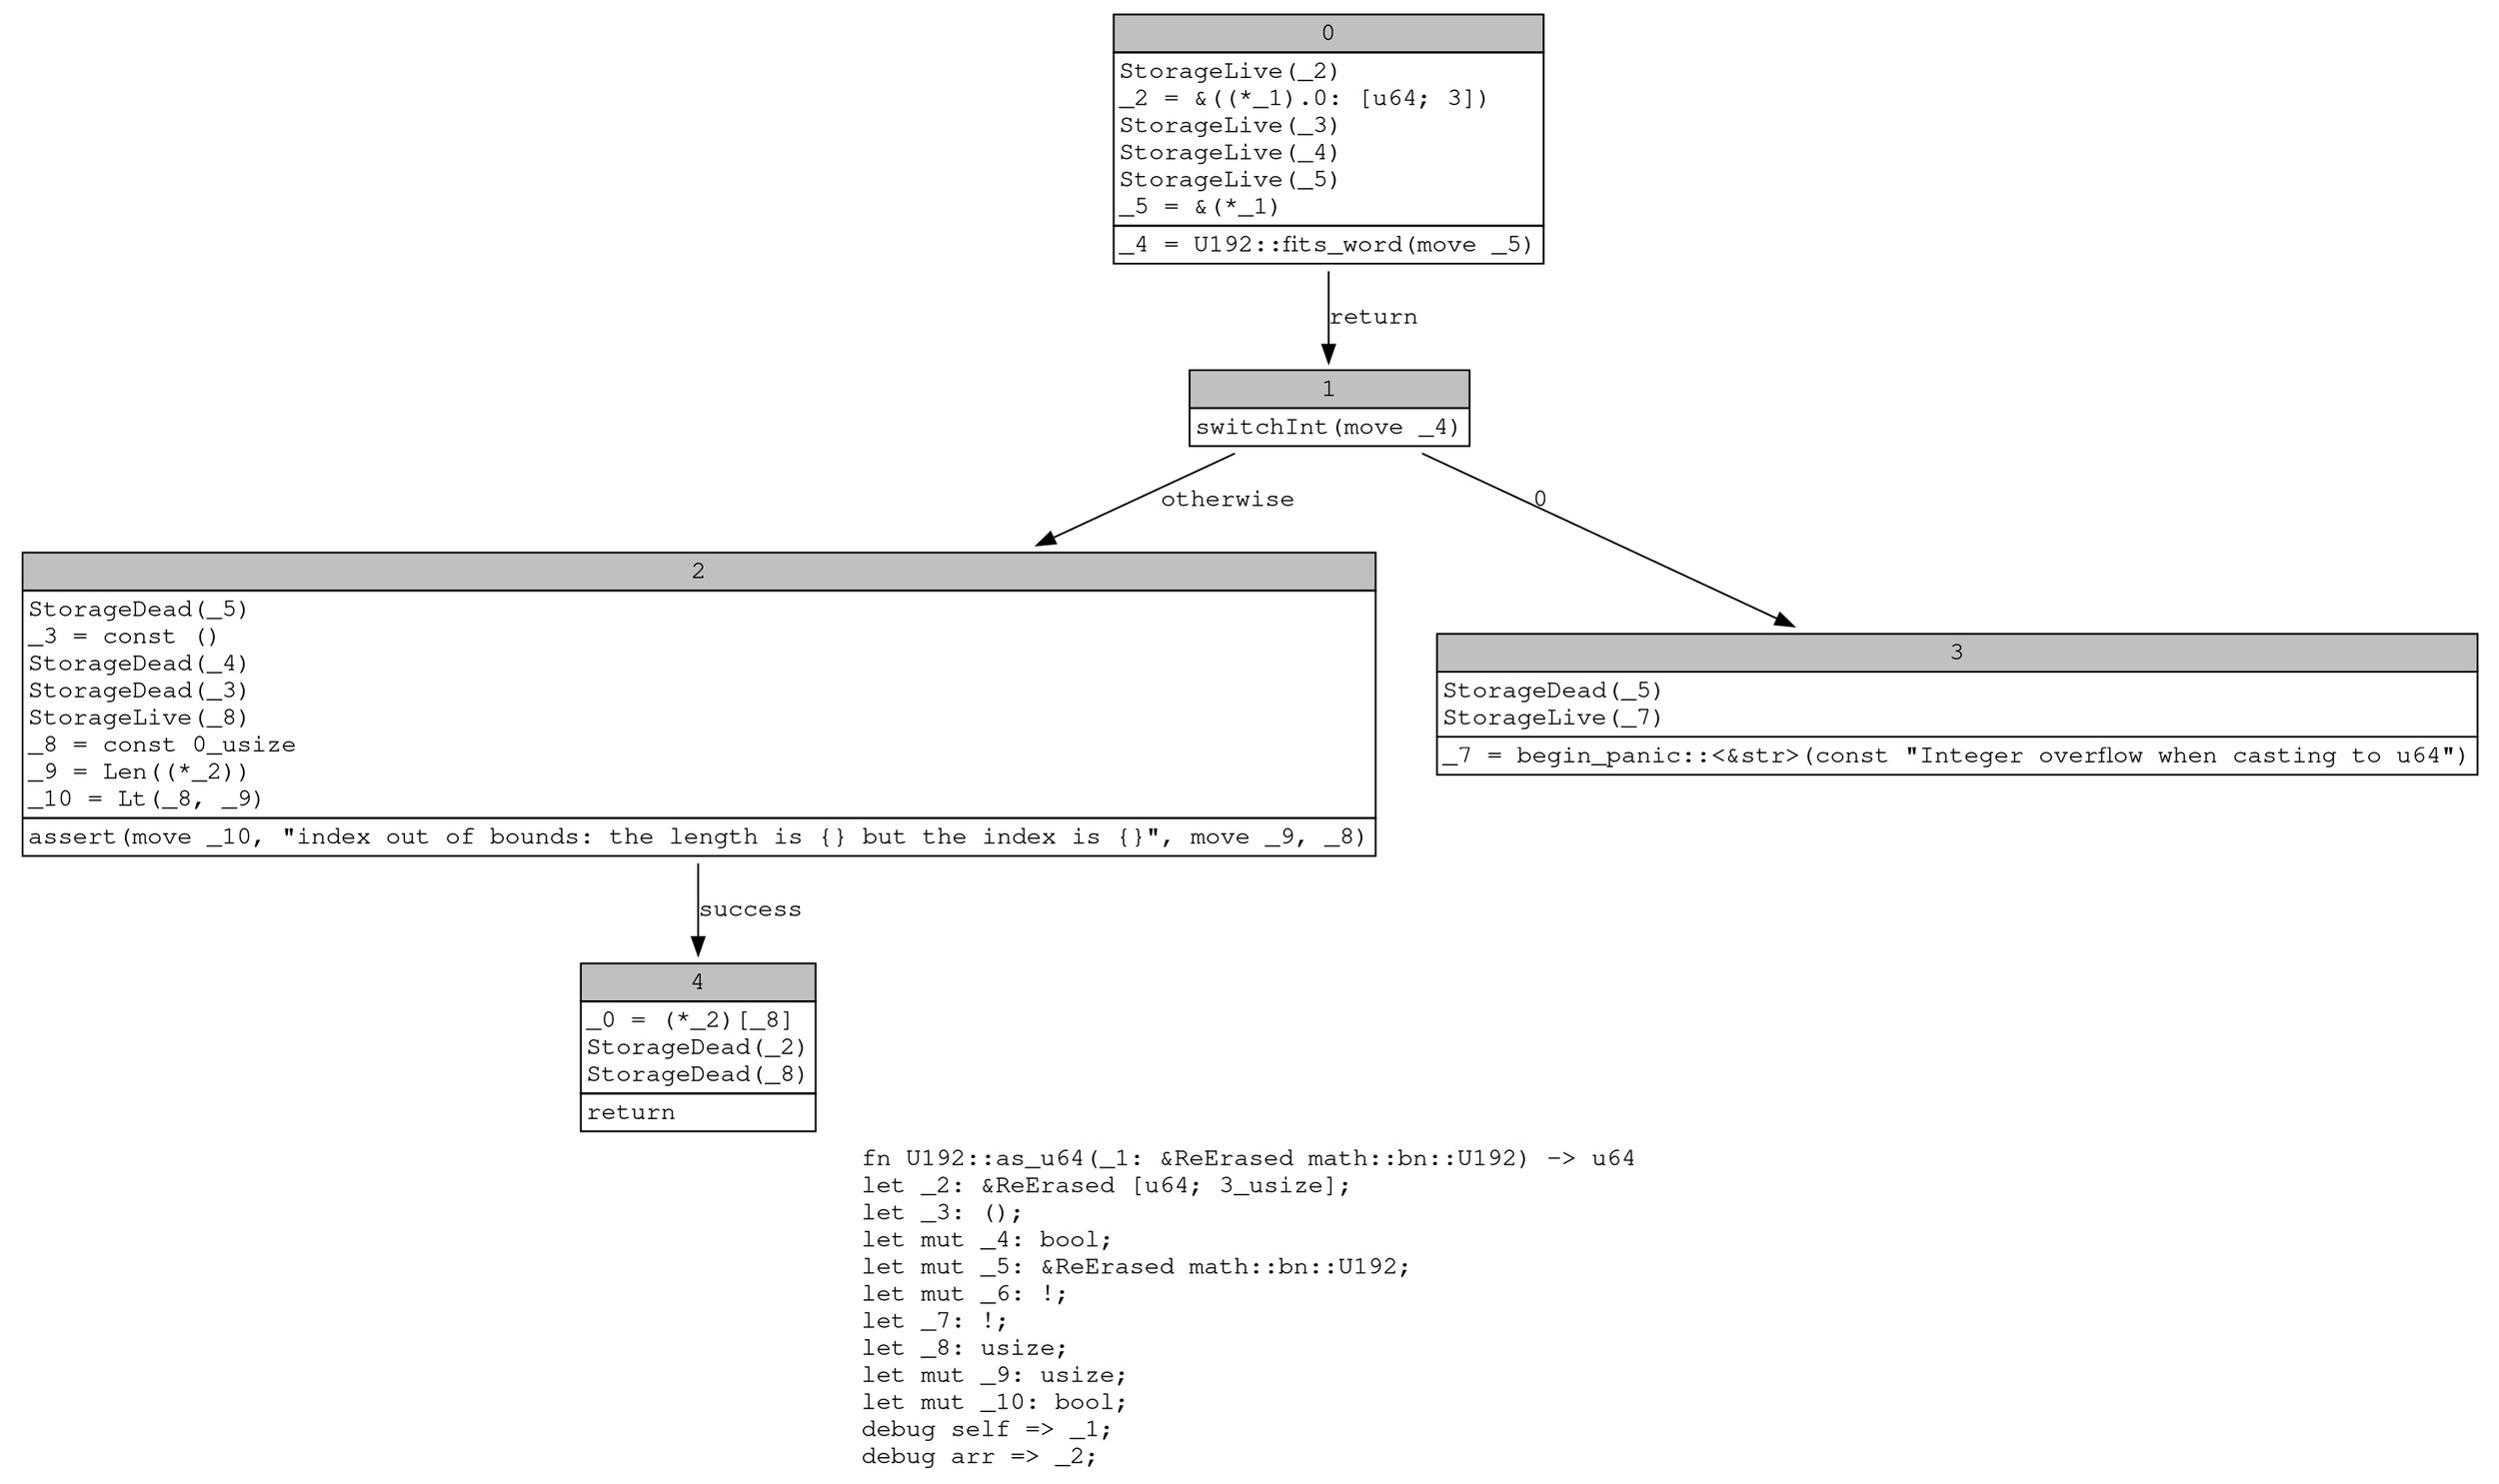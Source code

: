digraph Mir_0_14475 {
    graph [fontname="Courier, monospace"];
    node [fontname="Courier, monospace"];
    edge [fontname="Courier, monospace"];
    label=<fn U192::as_u64(_1: &amp;ReErased math::bn::U192) -&gt; u64<br align="left"/>let _2: &amp;ReErased [u64; 3_usize];<br align="left"/>let _3: ();<br align="left"/>let mut _4: bool;<br align="left"/>let mut _5: &amp;ReErased math::bn::U192;<br align="left"/>let mut _6: !;<br align="left"/>let _7: !;<br align="left"/>let _8: usize;<br align="left"/>let mut _9: usize;<br align="left"/>let mut _10: bool;<br align="left"/>debug self =&gt; _1;<br align="left"/>debug arr =&gt; _2;<br align="left"/>>;
    bb0__0_14475 [shape="none", label=<<table border="0" cellborder="1" cellspacing="0"><tr><td bgcolor="gray" align="center" colspan="1">0</td></tr><tr><td align="left" balign="left">StorageLive(_2)<br/>_2 = &amp;((*_1).0: [u64; 3])<br/>StorageLive(_3)<br/>StorageLive(_4)<br/>StorageLive(_5)<br/>_5 = &amp;(*_1)<br/></td></tr><tr><td align="left">_4 = U192::fits_word(move _5)</td></tr></table>>];
    bb1__0_14475 [shape="none", label=<<table border="0" cellborder="1" cellspacing="0"><tr><td bgcolor="gray" align="center" colspan="1">1</td></tr><tr><td align="left">switchInt(move _4)</td></tr></table>>];
    bb2__0_14475 [shape="none", label=<<table border="0" cellborder="1" cellspacing="0"><tr><td bgcolor="gray" align="center" colspan="1">2</td></tr><tr><td align="left" balign="left">StorageDead(_5)<br/>_3 = const ()<br/>StorageDead(_4)<br/>StorageDead(_3)<br/>StorageLive(_8)<br/>_8 = const 0_usize<br/>_9 = Len((*_2))<br/>_10 = Lt(_8, _9)<br/></td></tr><tr><td align="left">assert(move _10, &quot;index out of bounds: the length is {} but the index is {}&quot;, move _9, _8)</td></tr></table>>];
    bb3__0_14475 [shape="none", label=<<table border="0" cellborder="1" cellspacing="0"><tr><td bgcolor="gray" align="center" colspan="1">3</td></tr><tr><td align="left" balign="left">StorageDead(_5)<br/>StorageLive(_7)<br/></td></tr><tr><td align="left">_7 = begin_panic::&lt;&amp;str&gt;(const &quot;Integer overflow when casting to u64&quot;)</td></tr></table>>];
    bb4__0_14475 [shape="none", label=<<table border="0" cellborder="1" cellspacing="0"><tr><td bgcolor="gray" align="center" colspan="1">4</td></tr><tr><td align="left" balign="left">_0 = (*_2)[_8]<br/>StorageDead(_2)<br/>StorageDead(_8)<br/></td></tr><tr><td align="left">return</td></tr></table>>];
    bb0__0_14475 -> bb1__0_14475 [label="return"];
    bb1__0_14475 -> bb3__0_14475 [label="0"];
    bb1__0_14475 -> bb2__0_14475 [label="otherwise"];
    bb2__0_14475 -> bb4__0_14475 [label="success"];
}
